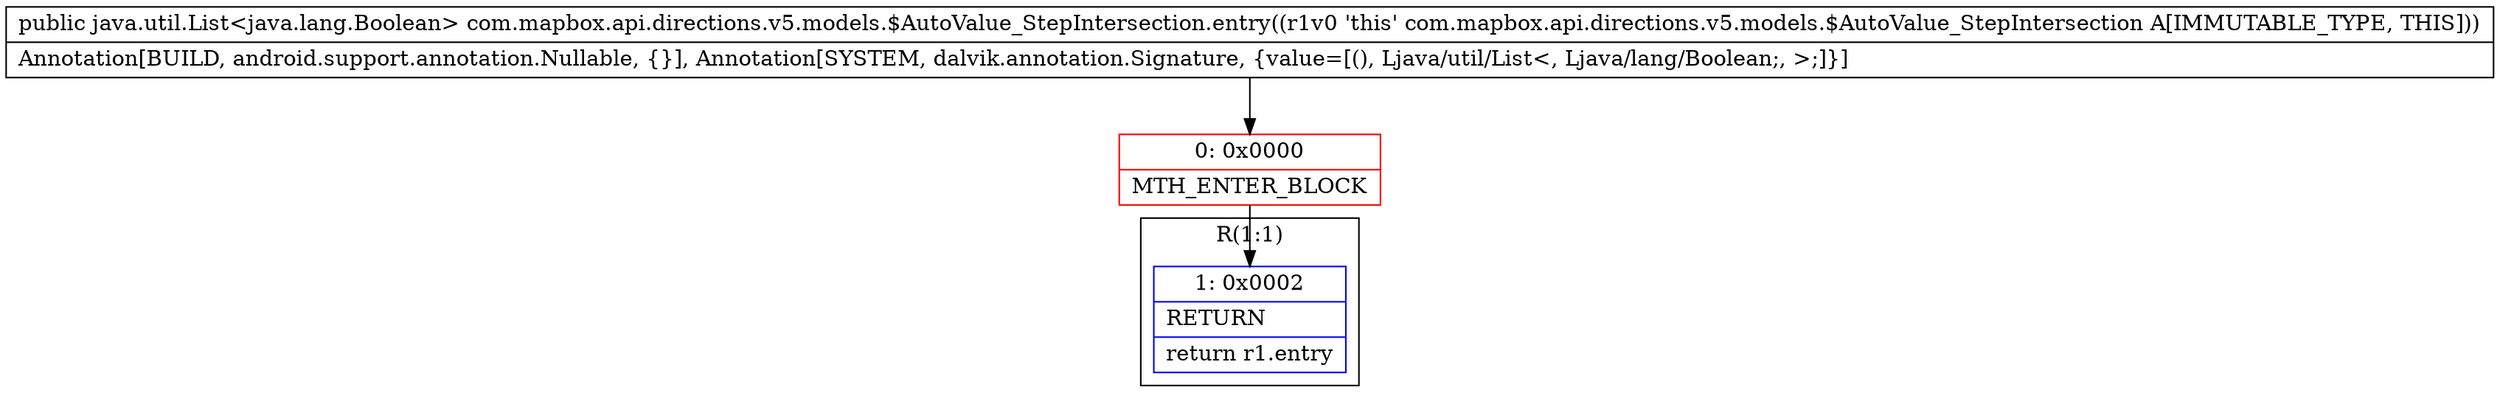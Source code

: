 digraph "CFG forcom.mapbox.api.directions.v5.models.$AutoValue_StepIntersection.entry()Ljava\/util\/List;" {
subgraph cluster_Region_1200815880 {
label = "R(1:1)";
node [shape=record,color=blue];
Node_1 [shape=record,label="{1\:\ 0x0002|RETURN\l|return r1.entry\l}"];
}
Node_0 [shape=record,color=red,label="{0\:\ 0x0000|MTH_ENTER_BLOCK\l}"];
MethodNode[shape=record,label="{public java.util.List\<java.lang.Boolean\> com.mapbox.api.directions.v5.models.$AutoValue_StepIntersection.entry((r1v0 'this' com.mapbox.api.directions.v5.models.$AutoValue_StepIntersection A[IMMUTABLE_TYPE, THIS]))  | Annotation[BUILD, android.support.annotation.Nullable, \{\}], Annotation[SYSTEM, dalvik.annotation.Signature, \{value=[(), Ljava\/util\/List\<, Ljava\/lang\/Boolean;, \>;]\}]\l}"];
MethodNode -> Node_0;
Node_0 -> Node_1;
}

